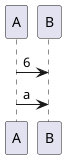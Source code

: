 {
  "sha1": "7abgqfsbwcw9n5i8uib0bkiygak4jpl",
  "insertion": {
    "when": "2024-05-30T20:48:21.154Z",
    "user": "plantuml@gmail.com"
  }
}
@startuml
A->B : 6
A->B : a
@enduml
